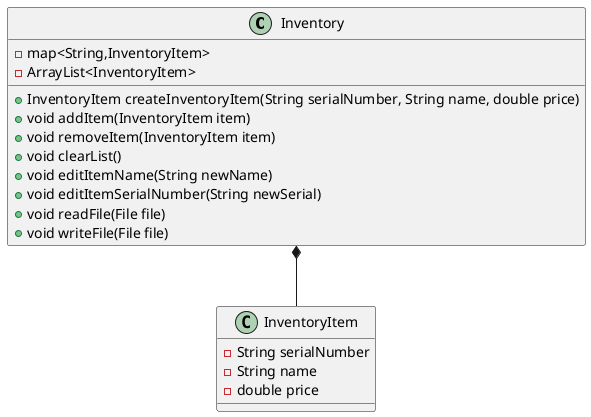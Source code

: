 @startuml
'https://plantuml.com/class-diagram


class Inventory {
    -map<String,InventoryItem>
    -ArrayList<InventoryItem>

    +InventoryItem createInventoryItem(String serialNumber, String name, double price)
    +void addItem(InventoryItem item)
    +void removeItem(InventoryItem item)
    +void clearList()
    +void editItemName(String newName)
    +void editItemSerialNumber(String newSerial)
    +void readFile(File file)
    +void writeFile(File file)
}

class InventoryItem{
    -String serialNumber
    -String name
    -double price

}

Inventory*--InventoryItem

@enduml